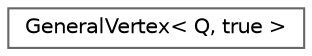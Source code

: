 digraph "Graphical Class Hierarchy"
{
 // INTERACTIVE_SVG=YES
 // LATEX_PDF_SIZE
  bgcolor="transparent";
  edge [fontname=Helvetica,fontsize=10,labelfontname=Helvetica,labelfontsize=10];
  node [fontname=Helvetica,fontsize=10,shape=box,height=0.2,width=0.4];
  rankdir="LR";
  Node0 [id="Node000000",label="GeneralVertex\< Q, true \>",height=0.2,width=0.4,color="grey40", fillcolor="white", style="filled",URL="$d2/d4a/classGeneralVertex.html",tooltip=" "];
}
